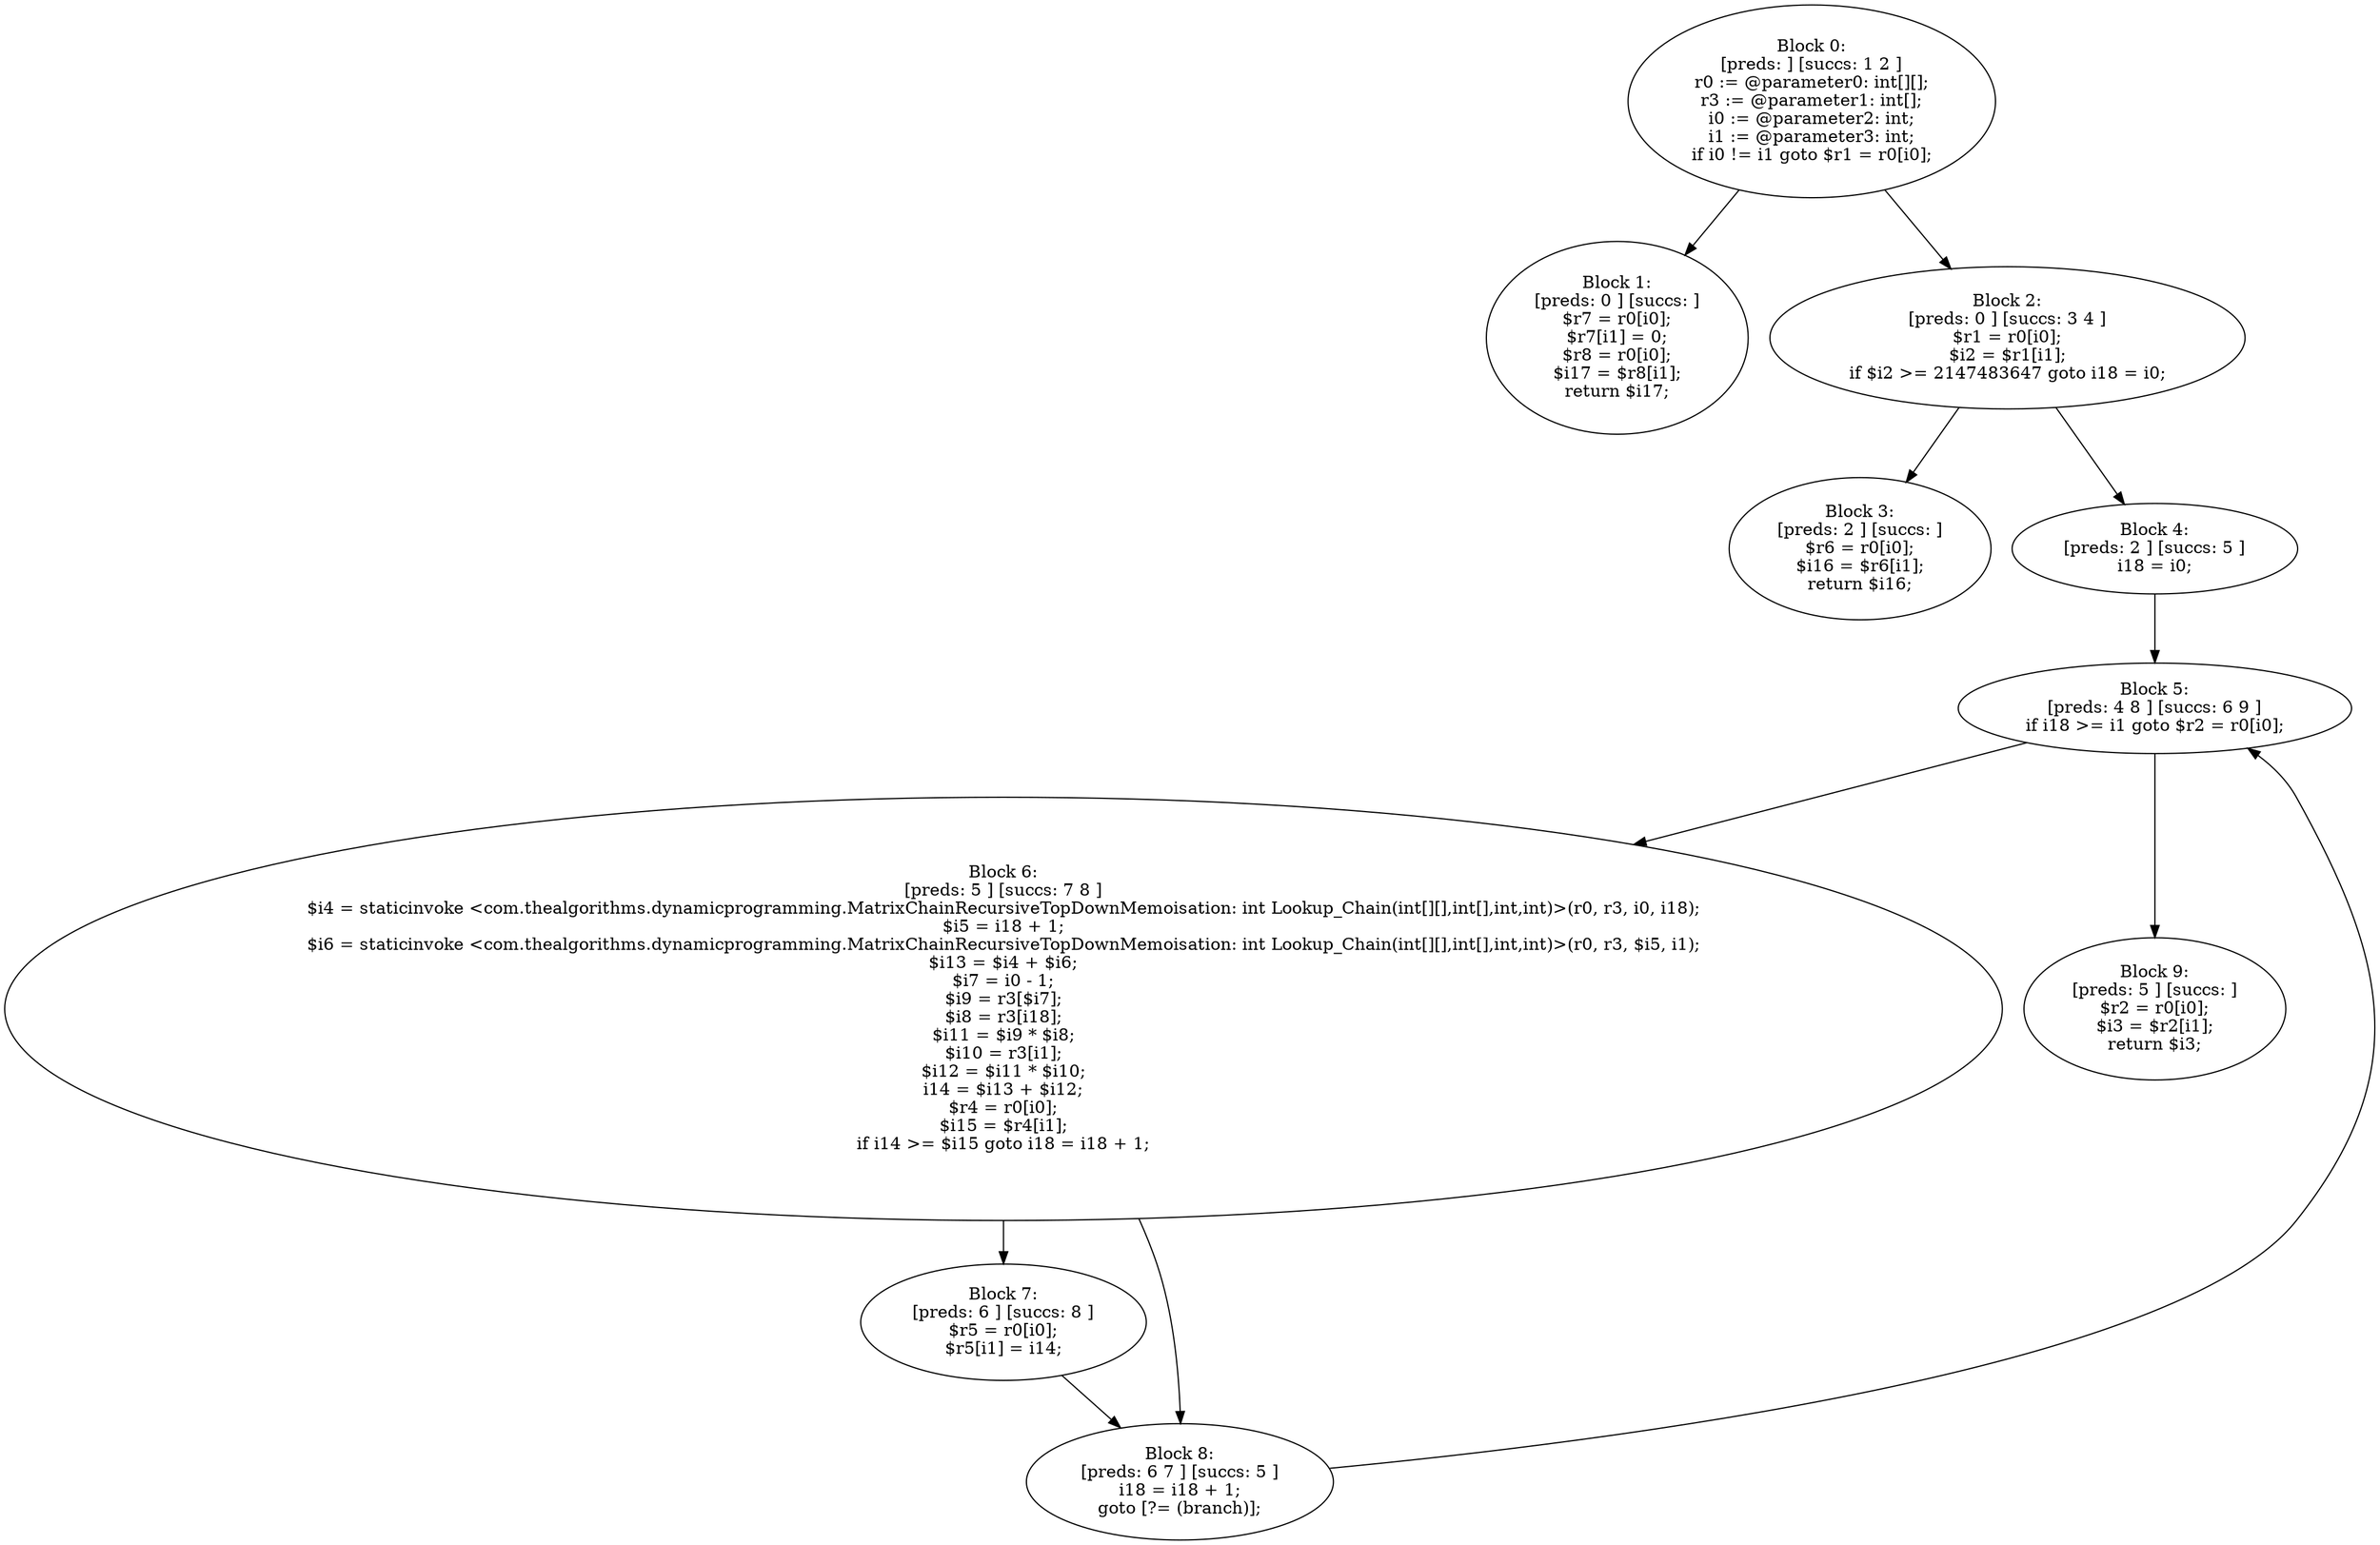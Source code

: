 digraph "unitGraph" {
    "Block 0:
[preds: ] [succs: 1 2 ]
r0 := @parameter0: int[][];
r3 := @parameter1: int[];
i0 := @parameter2: int;
i1 := @parameter3: int;
if i0 != i1 goto $r1 = r0[i0];
"
    "Block 1:
[preds: 0 ] [succs: ]
$r7 = r0[i0];
$r7[i1] = 0;
$r8 = r0[i0];
$i17 = $r8[i1];
return $i17;
"
    "Block 2:
[preds: 0 ] [succs: 3 4 ]
$r1 = r0[i0];
$i2 = $r1[i1];
if $i2 >= 2147483647 goto i18 = i0;
"
    "Block 3:
[preds: 2 ] [succs: ]
$r6 = r0[i0];
$i16 = $r6[i1];
return $i16;
"
    "Block 4:
[preds: 2 ] [succs: 5 ]
i18 = i0;
"
    "Block 5:
[preds: 4 8 ] [succs: 6 9 ]
if i18 >= i1 goto $r2 = r0[i0];
"
    "Block 6:
[preds: 5 ] [succs: 7 8 ]
$i4 = staticinvoke <com.thealgorithms.dynamicprogramming.MatrixChainRecursiveTopDownMemoisation: int Lookup_Chain(int[][],int[],int,int)>(r0, r3, i0, i18);
$i5 = i18 + 1;
$i6 = staticinvoke <com.thealgorithms.dynamicprogramming.MatrixChainRecursiveTopDownMemoisation: int Lookup_Chain(int[][],int[],int,int)>(r0, r3, $i5, i1);
$i13 = $i4 + $i6;
$i7 = i0 - 1;
$i9 = r3[$i7];
$i8 = r3[i18];
$i11 = $i9 * $i8;
$i10 = r3[i1];
$i12 = $i11 * $i10;
i14 = $i13 + $i12;
$r4 = r0[i0];
$i15 = $r4[i1];
if i14 >= $i15 goto i18 = i18 + 1;
"
    "Block 7:
[preds: 6 ] [succs: 8 ]
$r5 = r0[i0];
$r5[i1] = i14;
"
    "Block 8:
[preds: 6 7 ] [succs: 5 ]
i18 = i18 + 1;
goto [?= (branch)];
"
    "Block 9:
[preds: 5 ] [succs: ]
$r2 = r0[i0];
$i3 = $r2[i1];
return $i3;
"
    "Block 0:
[preds: ] [succs: 1 2 ]
r0 := @parameter0: int[][];
r3 := @parameter1: int[];
i0 := @parameter2: int;
i1 := @parameter3: int;
if i0 != i1 goto $r1 = r0[i0];
"->"Block 1:
[preds: 0 ] [succs: ]
$r7 = r0[i0];
$r7[i1] = 0;
$r8 = r0[i0];
$i17 = $r8[i1];
return $i17;
";
    "Block 0:
[preds: ] [succs: 1 2 ]
r0 := @parameter0: int[][];
r3 := @parameter1: int[];
i0 := @parameter2: int;
i1 := @parameter3: int;
if i0 != i1 goto $r1 = r0[i0];
"->"Block 2:
[preds: 0 ] [succs: 3 4 ]
$r1 = r0[i0];
$i2 = $r1[i1];
if $i2 >= 2147483647 goto i18 = i0;
";
    "Block 2:
[preds: 0 ] [succs: 3 4 ]
$r1 = r0[i0];
$i2 = $r1[i1];
if $i2 >= 2147483647 goto i18 = i0;
"->"Block 3:
[preds: 2 ] [succs: ]
$r6 = r0[i0];
$i16 = $r6[i1];
return $i16;
";
    "Block 2:
[preds: 0 ] [succs: 3 4 ]
$r1 = r0[i0];
$i2 = $r1[i1];
if $i2 >= 2147483647 goto i18 = i0;
"->"Block 4:
[preds: 2 ] [succs: 5 ]
i18 = i0;
";
    "Block 4:
[preds: 2 ] [succs: 5 ]
i18 = i0;
"->"Block 5:
[preds: 4 8 ] [succs: 6 9 ]
if i18 >= i1 goto $r2 = r0[i0];
";
    "Block 5:
[preds: 4 8 ] [succs: 6 9 ]
if i18 >= i1 goto $r2 = r0[i0];
"->"Block 6:
[preds: 5 ] [succs: 7 8 ]
$i4 = staticinvoke <com.thealgorithms.dynamicprogramming.MatrixChainRecursiveTopDownMemoisation: int Lookup_Chain(int[][],int[],int,int)>(r0, r3, i0, i18);
$i5 = i18 + 1;
$i6 = staticinvoke <com.thealgorithms.dynamicprogramming.MatrixChainRecursiveTopDownMemoisation: int Lookup_Chain(int[][],int[],int,int)>(r0, r3, $i5, i1);
$i13 = $i4 + $i6;
$i7 = i0 - 1;
$i9 = r3[$i7];
$i8 = r3[i18];
$i11 = $i9 * $i8;
$i10 = r3[i1];
$i12 = $i11 * $i10;
i14 = $i13 + $i12;
$r4 = r0[i0];
$i15 = $r4[i1];
if i14 >= $i15 goto i18 = i18 + 1;
";
    "Block 5:
[preds: 4 8 ] [succs: 6 9 ]
if i18 >= i1 goto $r2 = r0[i0];
"->"Block 9:
[preds: 5 ] [succs: ]
$r2 = r0[i0];
$i3 = $r2[i1];
return $i3;
";
    "Block 6:
[preds: 5 ] [succs: 7 8 ]
$i4 = staticinvoke <com.thealgorithms.dynamicprogramming.MatrixChainRecursiveTopDownMemoisation: int Lookup_Chain(int[][],int[],int,int)>(r0, r3, i0, i18);
$i5 = i18 + 1;
$i6 = staticinvoke <com.thealgorithms.dynamicprogramming.MatrixChainRecursiveTopDownMemoisation: int Lookup_Chain(int[][],int[],int,int)>(r0, r3, $i5, i1);
$i13 = $i4 + $i6;
$i7 = i0 - 1;
$i9 = r3[$i7];
$i8 = r3[i18];
$i11 = $i9 * $i8;
$i10 = r3[i1];
$i12 = $i11 * $i10;
i14 = $i13 + $i12;
$r4 = r0[i0];
$i15 = $r4[i1];
if i14 >= $i15 goto i18 = i18 + 1;
"->"Block 7:
[preds: 6 ] [succs: 8 ]
$r5 = r0[i0];
$r5[i1] = i14;
";
    "Block 6:
[preds: 5 ] [succs: 7 8 ]
$i4 = staticinvoke <com.thealgorithms.dynamicprogramming.MatrixChainRecursiveTopDownMemoisation: int Lookup_Chain(int[][],int[],int,int)>(r0, r3, i0, i18);
$i5 = i18 + 1;
$i6 = staticinvoke <com.thealgorithms.dynamicprogramming.MatrixChainRecursiveTopDownMemoisation: int Lookup_Chain(int[][],int[],int,int)>(r0, r3, $i5, i1);
$i13 = $i4 + $i6;
$i7 = i0 - 1;
$i9 = r3[$i7];
$i8 = r3[i18];
$i11 = $i9 * $i8;
$i10 = r3[i1];
$i12 = $i11 * $i10;
i14 = $i13 + $i12;
$r4 = r0[i0];
$i15 = $r4[i1];
if i14 >= $i15 goto i18 = i18 + 1;
"->"Block 8:
[preds: 6 7 ] [succs: 5 ]
i18 = i18 + 1;
goto [?= (branch)];
";
    "Block 7:
[preds: 6 ] [succs: 8 ]
$r5 = r0[i0];
$r5[i1] = i14;
"->"Block 8:
[preds: 6 7 ] [succs: 5 ]
i18 = i18 + 1;
goto [?= (branch)];
";
    "Block 8:
[preds: 6 7 ] [succs: 5 ]
i18 = i18 + 1;
goto [?= (branch)];
"->"Block 5:
[preds: 4 8 ] [succs: 6 9 ]
if i18 >= i1 goto $r2 = r0[i0];
";
}
